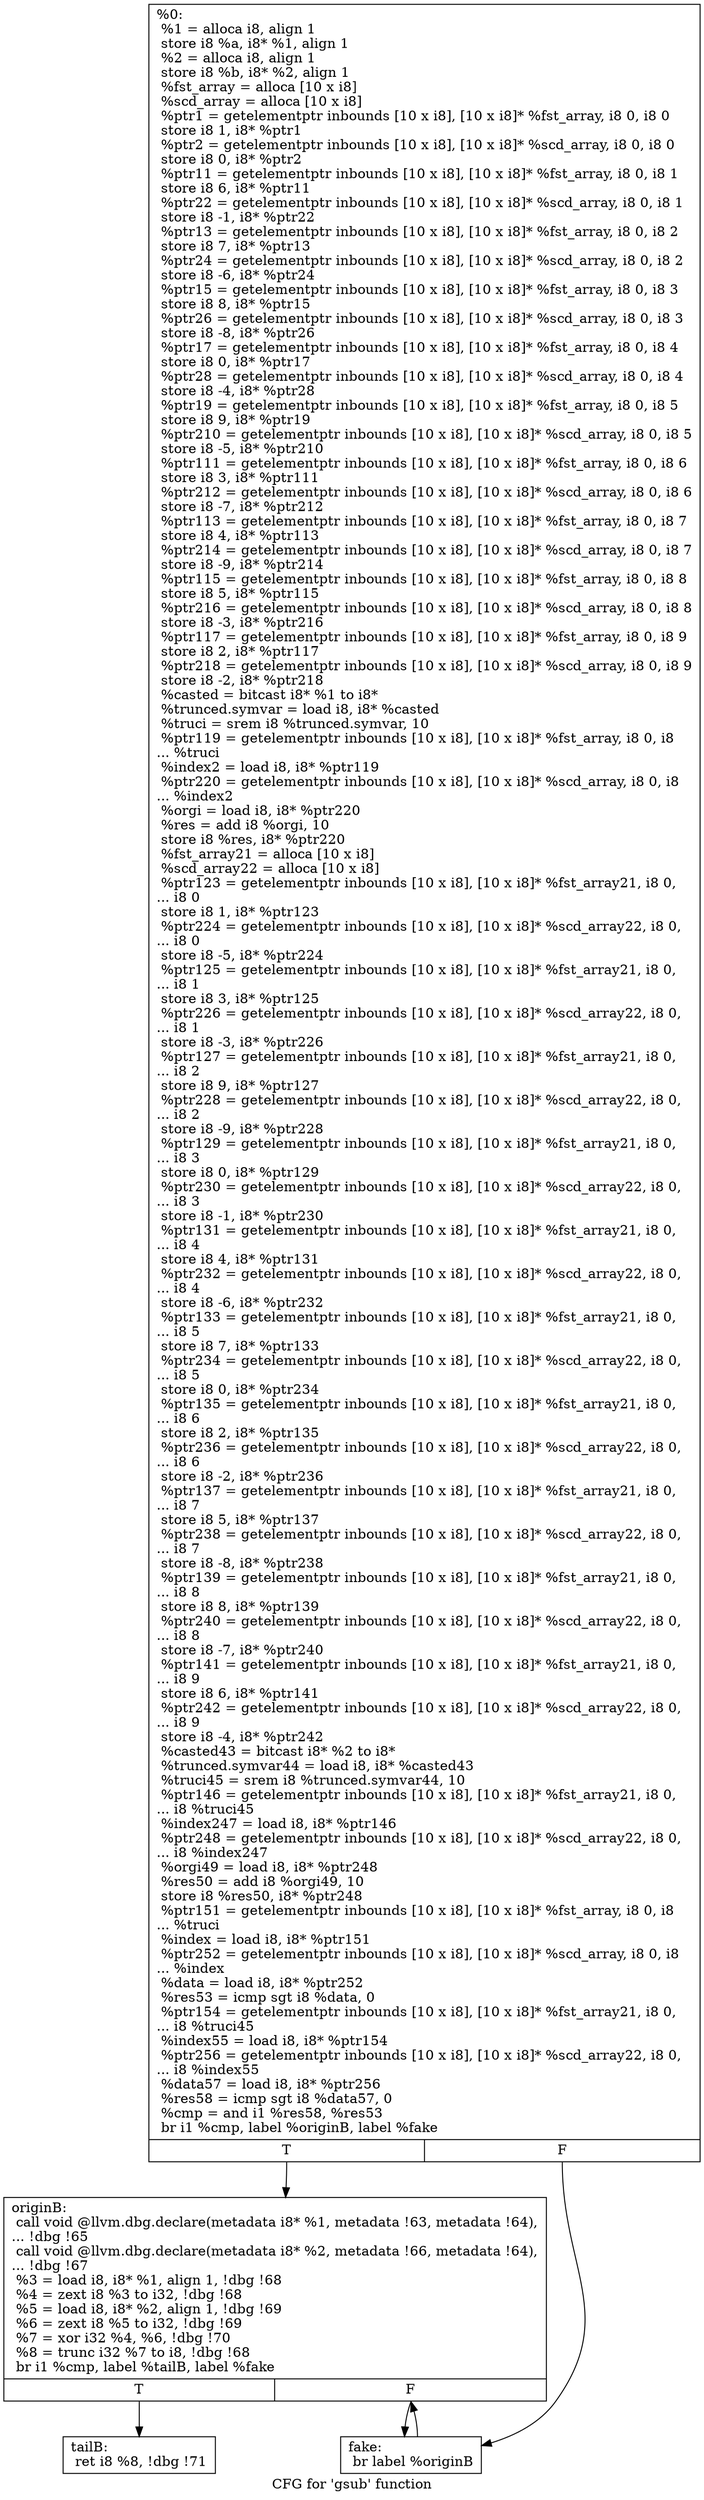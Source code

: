 digraph "CFG for 'gsub' function" {
	label="CFG for 'gsub' function";

	Node0x55a8124de8c0 [shape=record,label="{%0:\l  %1 = alloca i8, align 1\l  store i8 %a, i8* %1, align 1\l  %2 = alloca i8, align 1\l  store i8 %b, i8* %2, align 1\l  %fst_array = alloca [10 x i8]\l  %scd_array = alloca [10 x i8]\l  %ptr1 = getelementptr inbounds [10 x i8], [10 x i8]* %fst_array, i8 0, i8 0\l  store i8 1, i8* %ptr1\l  %ptr2 = getelementptr inbounds [10 x i8], [10 x i8]* %scd_array, i8 0, i8 0\l  store i8 0, i8* %ptr2\l  %ptr11 = getelementptr inbounds [10 x i8], [10 x i8]* %fst_array, i8 0, i8 1\l  store i8 6, i8* %ptr11\l  %ptr22 = getelementptr inbounds [10 x i8], [10 x i8]* %scd_array, i8 0, i8 1\l  store i8 -1, i8* %ptr22\l  %ptr13 = getelementptr inbounds [10 x i8], [10 x i8]* %fst_array, i8 0, i8 2\l  store i8 7, i8* %ptr13\l  %ptr24 = getelementptr inbounds [10 x i8], [10 x i8]* %scd_array, i8 0, i8 2\l  store i8 -6, i8* %ptr24\l  %ptr15 = getelementptr inbounds [10 x i8], [10 x i8]* %fst_array, i8 0, i8 3\l  store i8 8, i8* %ptr15\l  %ptr26 = getelementptr inbounds [10 x i8], [10 x i8]* %scd_array, i8 0, i8 3\l  store i8 -8, i8* %ptr26\l  %ptr17 = getelementptr inbounds [10 x i8], [10 x i8]* %fst_array, i8 0, i8 4\l  store i8 0, i8* %ptr17\l  %ptr28 = getelementptr inbounds [10 x i8], [10 x i8]* %scd_array, i8 0, i8 4\l  store i8 -4, i8* %ptr28\l  %ptr19 = getelementptr inbounds [10 x i8], [10 x i8]* %fst_array, i8 0, i8 5\l  store i8 9, i8* %ptr19\l  %ptr210 = getelementptr inbounds [10 x i8], [10 x i8]* %scd_array, i8 0, i8 5\l  store i8 -5, i8* %ptr210\l  %ptr111 = getelementptr inbounds [10 x i8], [10 x i8]* %fst_array, i8 0, i8 6\l  store i8 3, i8* %ptr111\l  %ptr212 = getelementptr inbounds [10 x i8], [10 x i8]* %scd_array, i8 0, i8 6\l  store i8 -7, i8* %ptr212\l  %ptr113 = getelementptr inbounds [10 x i8], [10 x i8]* %fst_array, i8 0, i8 7\l  store i8 4, i8* %ptr113\l  %ptr214 = getelementptr inbounds [10 x i8], [10 x i8]* %scd_array, i8 0, i8 7\l  store i8 -9, i8* %ptr214\l  %ptr115 = getelementptr inbounds [10 x i8], [10 x i8]* %fst_array, i8 0, i8 8\l  store i8 5, i8* %ptr115\l  %ptr216 = getelementptr inbounds [10 x i8], [10 x i8]* %scd_array, i8 0, i8 8\l  store i8 -3, i8* %ptr216\l  %ptr117 = getelementptr inbounds [10 x i8], [10 x i8]* %fst_array, i8 0, i8 9\l  store i8 2, i8* %ptr117\l  %ptr218 = getelementptr inbounds [10 x i8], [10 x i8]* %scd_array, i8 0, i8 9\l  store i8 -2, i8* %ptr218\l  %casted = bitcast i8* %1 to i8*\l  %trunced.symvar = load i8, i8* %casted\l  %truci = srem i8 %trunced.symvar, 10\l  %ptr119 = getelementptr inbounds [10 x i8], [10 x i8]* %fst_array, i8 0, i8\l... %truci\l  %index2 = load i8, i8* %ptr119\l  %ptr220 = getelementptr inbounds [10 x i8], [10 x i8]* %scd_array, i8 0, i8\l... %index2\l  %orgi = load i8, i8* %ptr220\l  %res = add i8 %orgi, 10\l  store i8 %res, i8* %ptr220\l  %fst_array21 = alloca [10 x i8]\l  %scd_array22 = alloca [10 x i8]\l  %ptr123 = getelementptr inbounds [10 x i8], [10 x i8]* %fst_array21, i8 0,\l... i8 0\l  store i8 1, i8* %ptr123\l  %ptr224 = getelementptr inbounds [10 x i8], [10 x i8]* %scd_array22, i8 0,\l... i8 0\l  store i8 -5, i8* %ptr224\l  %ptr125 = getelementptr inbounds [10 x i8], [10 x i8]* %fst_array21, i8 0,\l... i8 1\l  store i8 3, i8* %ptr125\l  %ptr226 = getelementptr inbounds [10 x i8], [10 x i8]* %scd_array22, i8 0,\l... i8 1\l  store i8 -3, i8* %ptr226\l  %ptr127 = getelementptr inbounds [10 x i8], [10 x i8]* %fst_array21, i8 0,\l... i8 2\l  store i8 9, i8* %ptr127\l  %ptr228 = getelementptr inbounds [10 x i8], [10 x i8]* %scd_array22, i8 0,\l... i8 2\l  store i8 -9, i8* %ptr228\l  %ptr129 = getelementptr inbounds [10 x i8], [10 x i8]* %fst_array21, i8 0,\l... i8 3\l  store i8 0, i8* %ptr129\l  %ptr230 = getelementptr inbounds [10 x i8], [10 x i8]* %scd_array22, i8 0,\l... i8 3\l  store i8 -1, i8* %ptr230\l  %ptr131 = getelementptr inbounds [10 x i8], [10 x i8]* %fst_array21, i8 0,\l... i8 4\l  store i8 4, i8* %ptr131\l  %ptr232 = getelementptr inbounds [10 x i8], [10 x i8]* %scd_array22, i8 0,\l... i8 4\l  store i8 -6, i8* %ptr232\l  %ptr133 = getelementptr inbounds [10 x i8], [10 x i8]* %fst_array21, i8 0,\l... i8 5\l  store i8 7, i8* %ptr133\l  %ptr234 = getelementptr inbounds [10 x i8], [10 x i8]* %scd_array22, i8 0,\l... i8 5\l  store i8 0, i8* %ptr234\l  %ptr135 = getelementptr inbounds [10 x i8], [10 x i8]* %fst_array21, i8 0,\l... i8 6\l  store i8 2, i8* %ptr135\l  %ptr236 = getelementptr inbounds [10 x i8], [10 x i8]* %scd_array22, i8 0,\l... i8 6\l  store i8 -2, i8* %ptr236\l  %ptr137 = getelementptr inbounds [10 x i8], [10 x i8]* %fst_array21, i8 0,\l... i8 7\l  store i8 5, i8* %ptr137\l  %ptr238 = getelementptr inbounds [10 x i8], [10 x i8]* %scd_array22, i8 0,\l... i8 7\l  store i8 -8, i8* %ptr238\l  %ptr139 = getelementptr inbounds [10 x i8], [10 x i8]* %fst_array21, i8 0,\l... i8 8\l  store i8 8, i8* %ptr139\l  %ptr240 = getelementptr inbounds [10 x i8], [10 x i8]* %scd_array22, i8 0,\l... i8 8\l  store i8 -7, i8* %ptr240\l  %ptr141 = getelementptr inbounds [10 x i8], [10 x i8]* %fst_array21, i8 0,\l... i8 9\l  store i8 6, i8* %ptr141\l  %ptr242 = getelementptr inbounds [10 x i8], [10 x i8]* %scd_array22, i8 0,\l... i8 9\l  store i8 -4, i8* %ptr242\l  %casted43 = bitcast i8* %2 to i8*\l  %trunced.symvar44 = load i8, i8* %casted43\l  %truci45 = srem i8 %trunced.symvar44, 10\l  %ptr146 = getelementptr inbounds [10 x i8], [10 x i8]* %fst_array21, i8 0,\l... i8 %truci45\l  %index247 = load i8, i8* %ptr146\l  %ptr248 = getelementptr inbounds [10 x i8], [10 x i8]* %scd_array22, i8 0,\l... i8 %index247\l  %orgi49 = load i8, i8* %ptr248\l  %res50 = add i8 %orgi49, 10\l  store i8 %res50, i8* %ptr248\l  %ptr151 = getelementptr inbounds [10 x i8], [10 x i8]* %fst_array, i8 0, i8\l... %truci\l  %index = load i8, i8* %ptr151\l  %ptr252 = getelementptr inbounds [10 x i8], [10 x i8]* %scd_array, i8 0, i8\l... %index\l  %data = load i8, i8* %ptr252\l  %res53 = icmp sgt i8 %data, 0\l  %ptr154 = getelementptr inbounds [10 x i8], [10 x i8]* %fst_array21, i8 0,\l... i8 %truci45\l  %index55 = load i8, i8* %ptr154\l  %ptr256 = getelementptr inbounds [10 x i8], [10 x i8]* %scd_array22, i8 0,\l... i8 %index55\l  %data57 = load i8, i8* %ptr256\l  %res58 = icmp sgt i8 %data57, 0\l  %cmp = and i1 %res58, %res53\l  br i1 %cmp, label %originB, label %fake\l|{<s0>T|<s1>F}}"];
	Node0x55a8124de8c0:s0 -> Node0x55a8124de910;
	Node0x55a8124de8c0:s1 -> Node0x55a8124de9b0;
	Node0x55a8124de910 [shape=record,label="{originB:                                          \l  call void @llvm.dbg.declare(metadata i8* %1, metadata !63, metadata !64),\l... !dbg !65\l  call void @llvm.dbg.declare(metadata i8* %2, metadata !66, metadata !64),\l... !dbg !67\l  %3 = load i8, i8* %1, align 1, !dbg !68\l  %4 = zext i8 %3 to i32, !dbg !68\l  %5 = load i8, i8* %2, align 1, !dbg !69\l  %6 = zext i8 %5 to i32, !dbg !69\l  %7 = xor i32 %4, %6, !dbg !70\l  %8 = trunc i32 %7 to i8, !dbg !68\l  br i1 %cmp, label %tailB, label %fake\l|{<s0>T|<s1>F}}"];
	Node0x55a8124de910:s0 -> Node0x55a8124de960;
	Node0x55a8124de910:s1 -> Node0x55a8124de9b0;
	Node0x55a8124de960 [shape=record,label="{tailB:                                            \l  ret i8 %8, !dbg !71\l}"];
	Node0x55a8124de9b0 [shape=record,label="{fake:                                             \l  br label %originB\l}"];
	Node0x55a8124de9b0 -> Node0x55a8124de910;
}
